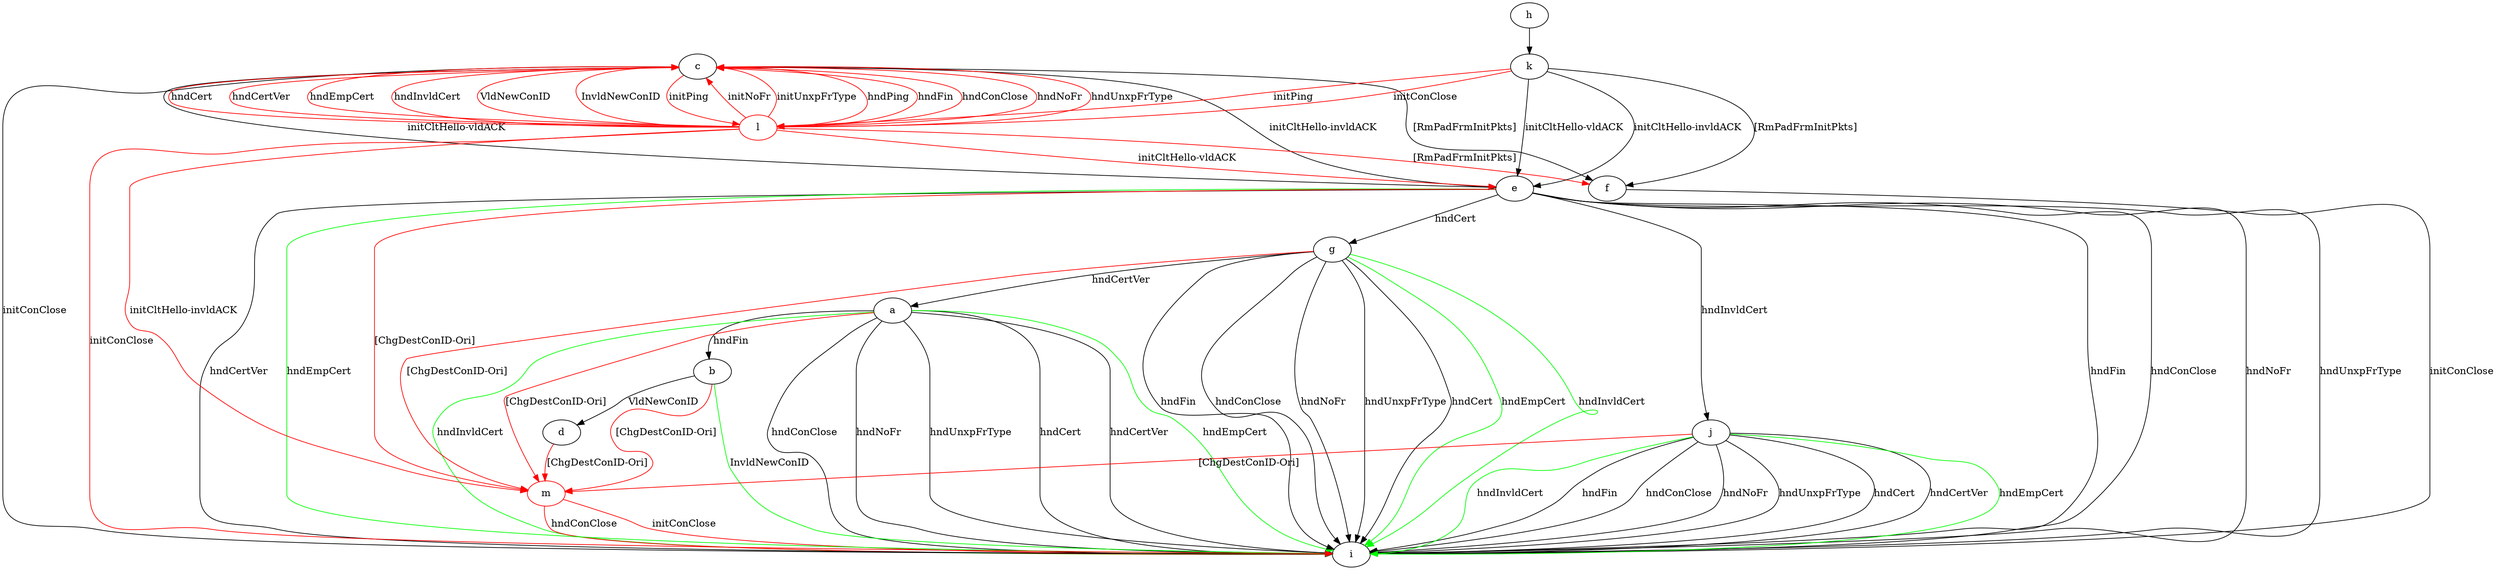 digraph "" {
	a -> b	[key=0,
		label="hndFin "];
	a -> i	[key=0,
		label="hndConClose "];
	a -> i	[key=1,
		label="hndNoFr "];
	a -> i	[key=2,
		label="hndUnxpFrType "];
	a -> i	[key=3,
		label="hndCert "];
	a -> i	[key=4,
		label="hndCertVer "];
	a -> i	[key=5,
		color=green,
		label="hndEmpCert "];
	a -> i	[key=6,
		color=green,
		label="hndInvldCert "];
	m	[color=red];
	a -> m	[key=0,
		color=red,
		label="[ChgDestConID-Ori] "];
	b -> d	[key=0,
		label="VldNewConID "];
	b -> i	[key=0,
		color=green,
		label="InvldNewConID "];
	b -> m	[key=0,
		color=red,
		label="[ChgDestConID-Ori] "];
	c -> e	[key=0,
		label="initCltHello-vldACK "];
	c -> e	[key=1,
		label="initCltHello-invldACK "];
	c -> f	[key=0,
		label="[RmPadFrmInitPkts] "];
	c -> i	[key=0,
		label="initConClose "];
	l	[color=red];
	c -> l	[key=0,
		color=red,
		label="initPing "];
	d -> m	[key=0,
		color=red,
		label="[ChgDestConID-Ori] "];
	e -> g	[key=0,
		label="hndCert "];
	e -> i	[key=0,
		label="hndFin "];
	e -> i	[key=1,
		label="hndConClose "];
	e -> i	[key=2,
		label="hndNoFr "];
	e -> i	[key=3,
		label="hndUnxpFrType "];
	e -> i	[key=4,
		label="hndCertVer "];
	e -> i	[key=5,
		color=green,
		label="hndEmpCert "];
	e -> j	[key=0,
		label="hndInvldCert "];
	e -> m	[key=0,
		color=red,
		label="[ChgDestConID-Ori] "];
	f -> i	[key=0,
		label="initConClose "];
	g -> a	[key=0,
		label="hndCertVer "];
	g -> i	[key=0,
		label="hndFin "];
	g -> i	[key=1,
		label="hndConClose "];
	g -> i	[key=2,
		label="hndNoFr "];
	g -> i	[key=3,
		label="hndUnxpFrType "];
	g -> i	[key=4,
		label="hndCert "];
	g -> i	[key=5,
		color=green,
		label="hndEmpCert "];
	g -> i	[key=6,
		color=green,
		label="hndInvldCert "];
	g -> m	[key=0,
		color=red,
		label="[ChgDestConID-Ori] "];
	h -> k	[key=0];
	j -> i	[key=0,
		label="hndFin "];
	j -> i	[key=1,
		label="hndConClose "];
	j -> i	[key=2,
		label="hndNoFr "];
	j -> i	[key=3,
		label="hndUnxpFrType "];
	j -> i	[key=4,
		label="hndCert "];
	j -> i	[key=5,
		label="hndCertVer "];
	j -> i	[key=6,
		color=green,
		label="hndEmpCert "];
	j -> i	[key=7,
		color=green,
		label="hndInvldCert "];
	j -> m	[key=0,
		color=red,
		label="[ChgDestConID-Ori] "];
	k -> e	[key=0,
		label="initCltHello-vldACK "];
	k -> e	[key=1,
		label="initCltHello-invldACK "];
	k -> f	[key=0,
		label="[RmPadFrmInitPkts] "];
	k -> l	[key=0,
		color=red,
		label="initPing "];
	k -> l	[key=1,
		color=red,
		label="initConClose "];
	l -> c	[key=0,
		color=red,
		label="initNoFr "];
	l -> c	[key=1,
		color=red,
		label="initUnxpFrType "];
	l -> c	[key=2,
		color=red,
		label="hndPing "];
	l -> c	[key=3,
		color=red,
		label="hndFin "];
	l -> c	[key=4,
		color=red,
		label="hndConClose "];
	l -> c	[key=5,
		color=red,
		label="hndNoFr "];
	l -> c	[key=6,
		color=red,
		label="hndUnxpFrType "];
	l -> c	[key=7,
		color=red,
		label="hndCert "];
	l -> c	[key=8,
		color=red,
		label="hndCertVer "];
	l -> c	[key=9,
		color=red,
		label="hndEmpCert "];
	l -> c	[key=10,
		color=red,
		label="hndInvldCert "];
	l -> c	[key=11,
		color=red,
		label="VldNewConID "];
	l -> c	[key=12,
		color=red,
		label="InvldNewConID "];
	l -> e	[key=0,
		color=red,
		label="initCltHello-vldACK "];
	l -> f	[key=0,
		color=red,
		label="[RmPadFrmInitPkts] "];
	l -> i	[key=0,
		color=red,
		label="initConClose "];
	l -> m	[key=0,
		color=red,
		label="initCltHello-invldACK "];
	m -> i	[key=0,
		color=red,
		label="initConClose "];
	m -> i	[key=1,
		color=red,
		label="hndConClose "];
}
